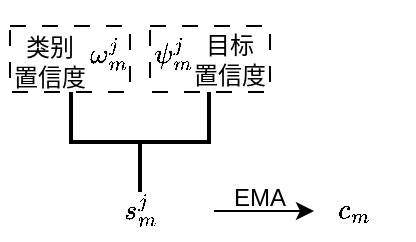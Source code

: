 <mxfile version="27.0.1">
  <diagram name="第 1 页" id="i5m17b8EzfQg5klJpfjE">
    <mxGraphModel dx="445" dy="273" grid="1" gridSize="10" guides="1" tooltips="1" connect="1" arrows="1" fold="1" page="1" pageScale="1" pageWidth="827" pageHeight="1169" math="1" shadow="0">
      <root>
        <mxCell id="0" />
        <mxCell id="1" parent="0" />
        <mxCell id="mW5vK_5VpGZGRlMtQD_5-14" value="" style="rounded=0;whiteSpace=wrap;html=1;dashed=1;dashPattern=8 8;" vertex="1" parent="1">
          <mxGeometry x="178" y="213" width="60" height="33" as="geometry" />
        </mxCell>
        <mxCell id="mW5vK_5VpGZGRlMtQD_5-12" value="" style="rounded=0;whiteSpace=wrap;html=1;dashed=1;dashPattern=8 8;" vertex="1" parent="1">
          <mxGeometry x="108" y="213" width="60" height="33" as="geometry" />
        </mxCell>
        <mxCell id="mW5vK_5VpGZGRlMtQD_5-1" value="$$\omega_{m}^{j}$$" style="text;strokeColor=none;align=center;fillColor=none;html=1;verticalAlign=middle;whiteSpace=wrap;rounded=0;" vertex="1" parent="1">
          <mxGeometry x="147" y="216.5" width="20" height="20" as="geometry" />
        </mxCell>
        <mxCell id="mW5vK_5VpGZGRlMtQD_5-2" value="&lt;span style=&quot;color: rgb(0, 0, 0); font-family: Helvetica; font-size: 12px; font-style: normal; font-variant-ligatures: normal; font-variant-caps: normal; font-weight: 400; letter-spacing: normal; orphans: 2; text-align: center; text-indent: 0px; text-transform: none; widows: 2; word-spacing: 0px; -webkit-text-stroke-width: 0px; white-space: normal; background-color: rgb(236, 236, 236); text-decoration-thickness: initial; text-decoration-style: initial; text-decoration-color: initial; float: none; display: inline !important;&quot;&gt;$$\psi_{m}^{j}$$&lt;/span&gt;" style="text;whiteSpace=wrap;html=1;" vertex="1" parent="1">
          <mxGeometry x="178" y="200" width="26" height="10" as="geometry" />
        </mxCell>
        <mxCell id="mW5vK_5VpGZGRlMtQD_5-4" value="" style="strokeWidth=2;html=1;shape=mxgraph.flowchart.annotation_2;align=left;labelPosition=right;pointerEvents=1;rotation=-90;" vertex="1" parent="1">
          <mxGeometry x="148" y="236.5" width="50" height="69" as="geometry" />
        </mxCell>
        <mxCell id="mW5vK_5VpGZGRlMtQD_5-6" value="EMA" style="text;strokeColor=none;align=center;fillColor=none;html=1;verticalAlign=middle;whiteSpace=wrap;rounded=0;" vertex="1" parent="1">
          <mxGeometry x="203" y="284" width="60" height="30" as="geometry" />
        </mxCell>
        <mxCell id="mW5vK_5VpGZGRlMtQD_5-7" value="$$c_{m}$$" style="text;strokeColor=none;align=center;fillColor=none;html=1;verticalAlign=middle;whiteSpace=wrap;rounded=0;" vertex="1" parent="1">
          <mxGeometry x="250" y="290" width="60" height="30" as="geometry" />
        </mxCell>
        <mxCell id="mW5vK_5VpGZGRlMtQD_5-8" value="" style="endArrow=classic;html=1;rounded=0;" edge="1" parent="1">
          <mxGeometry width="50" height="50" relative="1" as="geometry">
            <mxPoint x="210" y="305.5" as="sourcePoint" />
            <mxPoint x="260" y="305.5" as="targetPoint" />
          </mxGeometry>
        </mxCell>
        <mxCell id="mW5vK_5VpGZGRlMtQD_5-9" value="$$s_{m}^{j}$$" style="text;strokeColor=none;align=center;fillColor=none;html=1;verticalAlign=middle;whiteSpace=wrap;rounded=0;" vertex="1" parent="1">
          <mxGeometry x="143" y="290" width="60" height="30" as="geometry" />
        </mxCell>
        <mxCell id="mW5vK_5VpGZGRlMtQD_5-10" value="类别&lt;div&gt;置信度&lt;/div&gt;" style="text;strokeColor=none;align=center;fillColor=none;html=1;verticalAlign=middle;whiteSpace=wrap;rounded=0;" vertex="1" parent="1">
          <mxGeometry x="108" y="216" width="40" height="30" as="geometry" />
        </mxCell>
        <mxCell id="mW5vK_5VpGZGRlMtQD_5-11" value="目标&lt;br&gt;&lt;div&gt;置信度&lt;/div&gt;" style="text;strokeColor=none;align=center;fillColor=none;html=1;verticalAlign=middle;whiteSpace=wrap;rounded=0;" vertex="1" parent="1">
          <mxGeometry x="198" y="214.5" width="40" height="30" as="geometry" />
        </mxCell>
      </root>
    </mxGraphModel>
  </diagram>
</mxfile>

